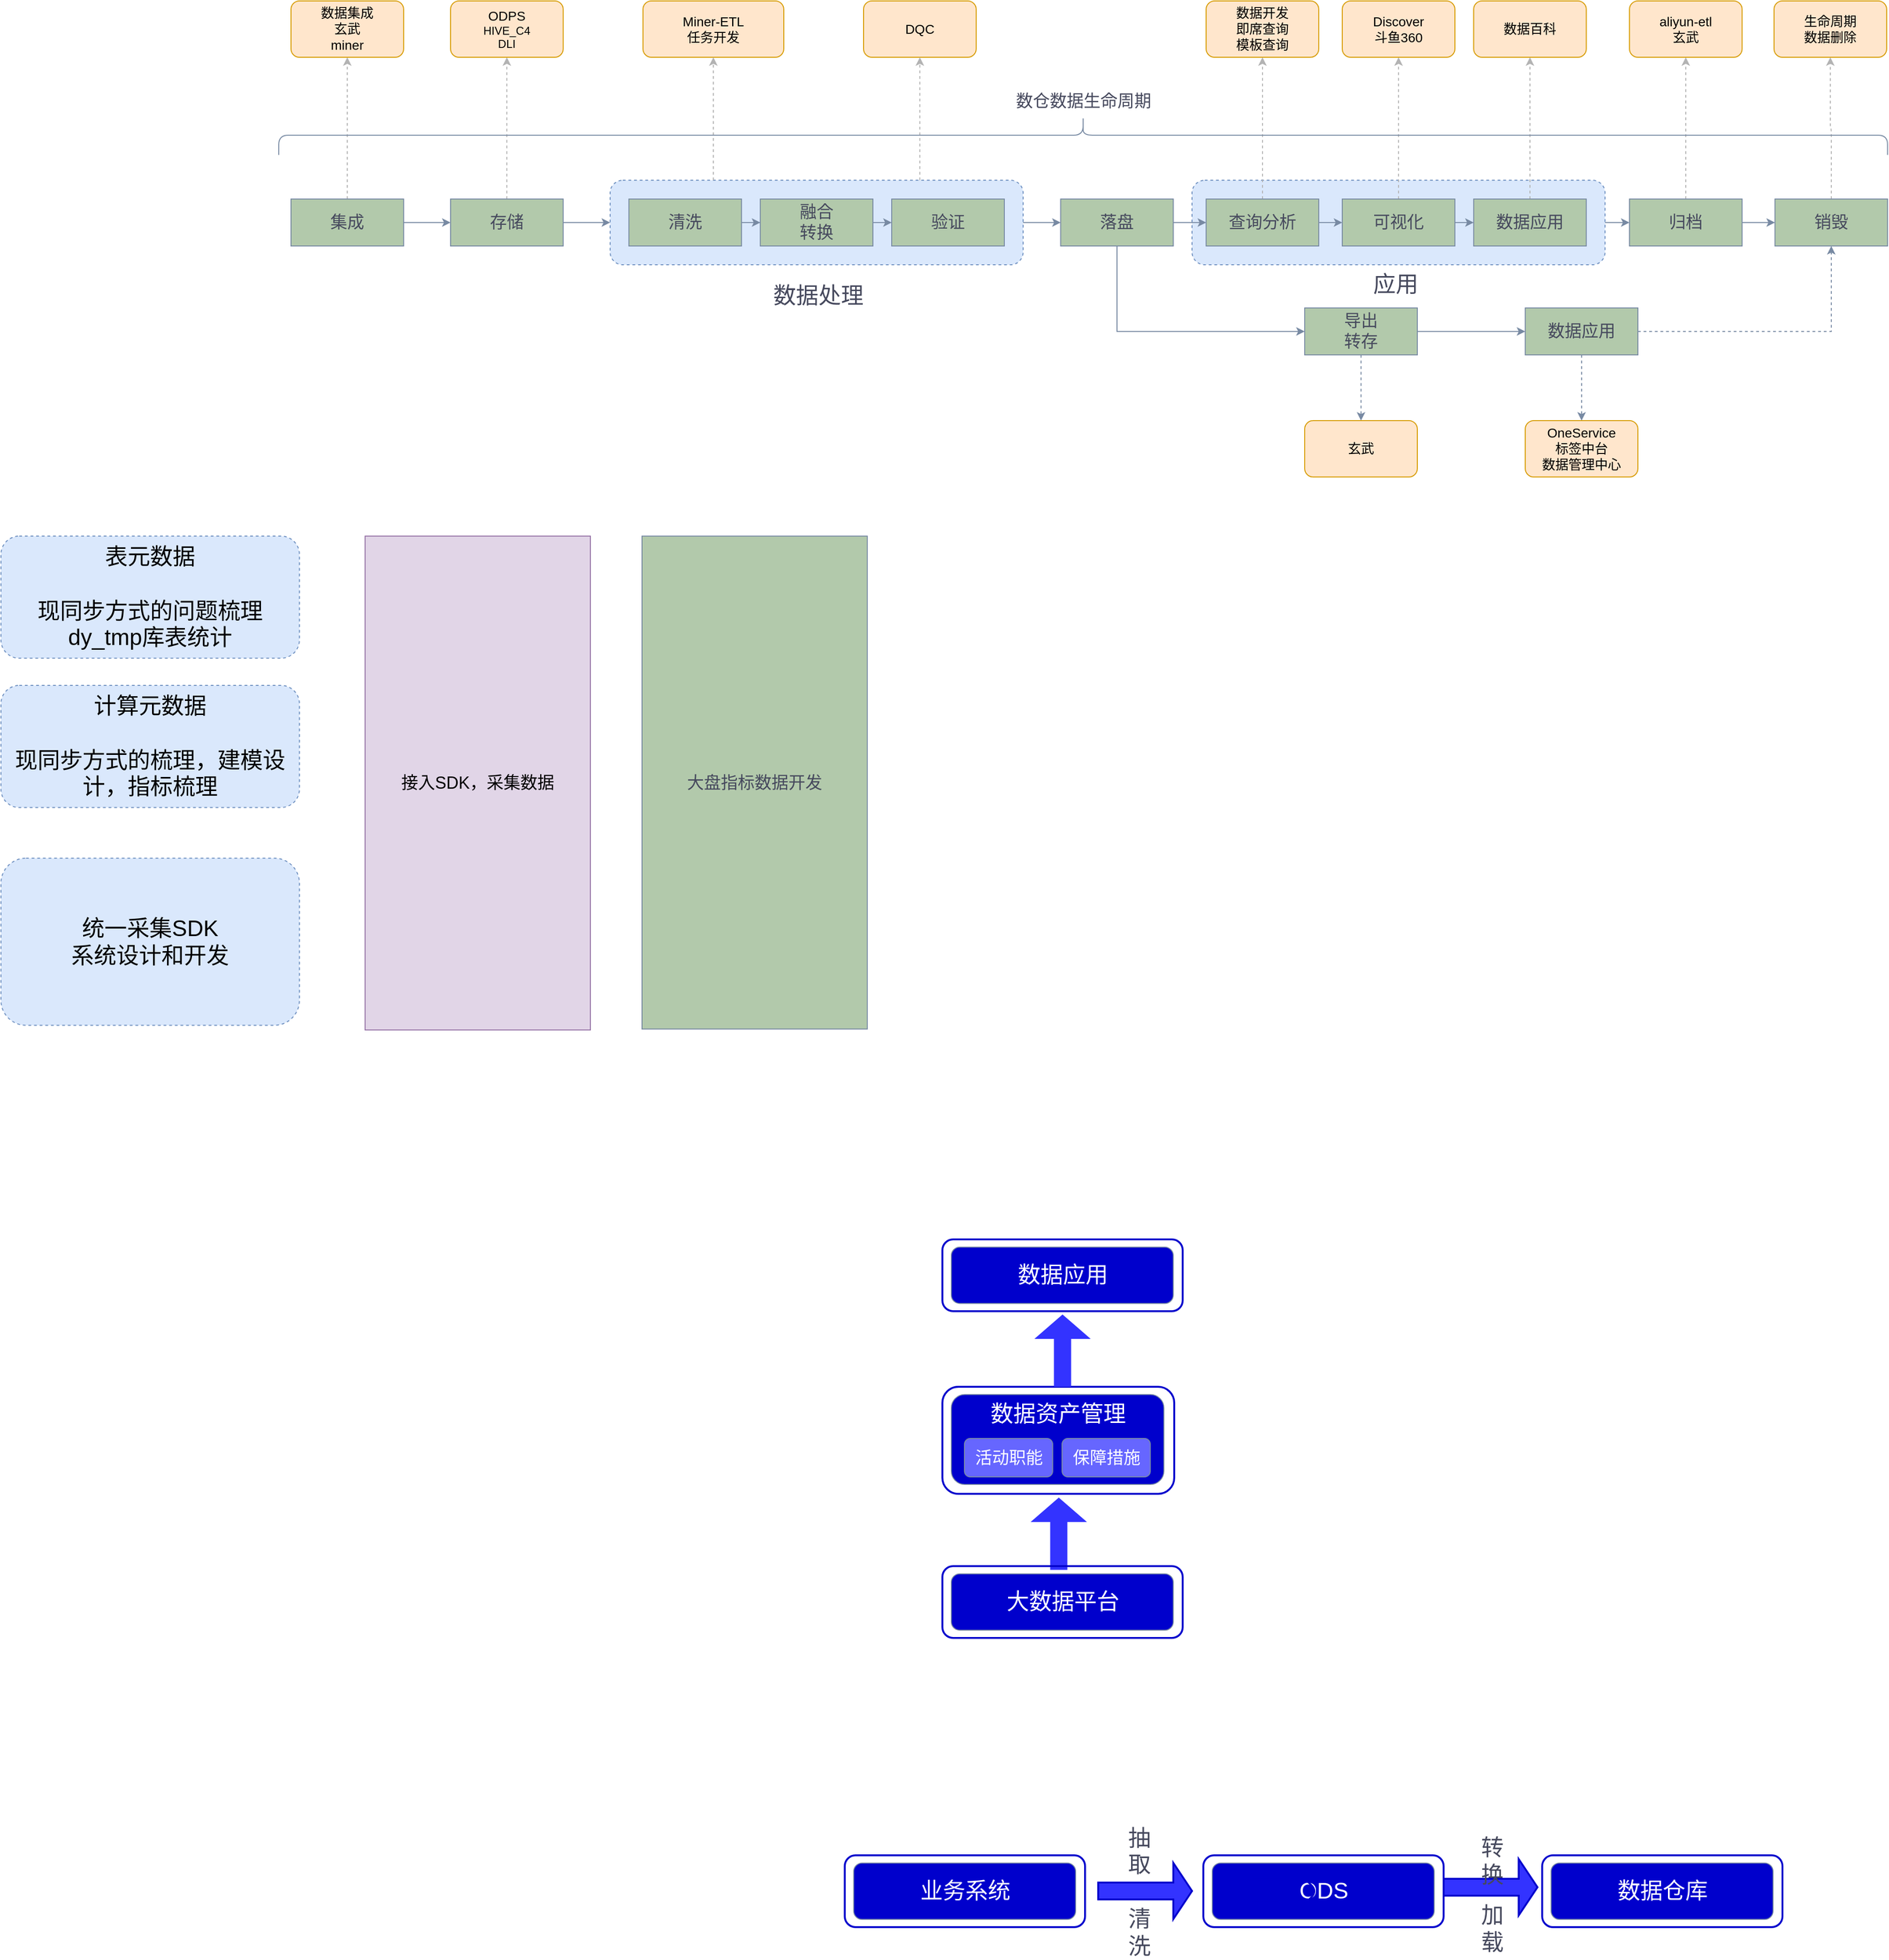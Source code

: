 <mxfile version="15.5.6" type="github">
  <diagram id="C5RBs43oDa-KdzZeNtuy" name="Page-1">
    <mxGraphModel dx="3197" dy="1270" grid="0" gridSize="10" guides="1" tooltips="1" connect="1" arrows="1" fold="1" page="1" pageScale="1" pageWidth="827" pageHeight="1169" math="0" shadow="0">
      <root>
        <mxCell id="WIyWlLk6GJQsqaUBKTNV-0" />
        <mxCell id="WIyWlLk6GJQsqaUBKTNV-1" parent="WIyWlLk6GJQsqaUBKTNV-0" />
        <mxCell id="fR8x_7uv4c2v0l3vNsXf-33" value="" style="rounded=1;whiteSpace=wrap;html=1;dashed=1;fillColor=#dae8fc;strokeColor=#6c8ebf;" parent="WIyWlLk6GJQsqaUBKTNV-1" vertex="1">
          <mxGeometry x="740" y="250" width="440" height="90" as="geometry" />
        </mxCell>
        <mxCell id="jvFf8i0ZCvz8vUMbrJRg-9" style="edgeStyle=orthogonalEdgeStyle;rounded=0;orthogonalLoop=1;jettySize=auto;html=1;exitX=1;exitY=0.5;exitDx=0;exitDy=0;strokeColor=#788AA3;fontColor=#46495D;" parent="WIyWlLk6GJQsqaUBKTNV-1" source="jvFf8i0ZCvz8vUMbrJRg-0" target="jvFf8i0ZCvz8vUMbrJRg-1" edge="1">
          <mxGeometry relative="1" as="geometry" />
        </mxCell>
        <mxCell id="fR8x_7uv4c2v0l3vNsXf-49" style="edgeStyle=orthogonalEdgeStyle;curved=0;rounded=1;sketch=0;orthogonalLoop=1;jettySize=auto;html=1;exitX=0.5;exitY=0;exitDx=0;exitDy=0;entryX=0.5;entryY=1;entryDx=0;entryDy=0;dashed=1;fontColor=#46495D;fillColor=#B2C9AB;strokeColor=#B3B3B3;" parent="WIyWlLk6GJQsqaUBKTNV-1" source="jvFf8i0ZCvz8vUMbrJRg-0" target="fR8x_7uv4c2v0l3vNsXf-35" edge="1">
          <mxGeometry relative="1" as="geometry" />
        </mxCell>
        <mxCell id="jvFf8i0ZCvz8vUMbrJRg-0" value="&lt;font style=&quot;font-size: 18px&quot;&gt;集成&lt;/font&gt;" style="rounded=0;whiteSpace=wrap;html=1;fillColor=#B2C9AB;strokeColor=#788AA3;fontColor=#46495D;" parent="WIyWlLk6GJQsqaUBKTNV-1" vertex="1">
          <mxGeometry x="-220" y="270" width="120" height="50" as="geometry" />
        </mxCell>
        <mxCell id="fR8x_7uv4c2v0l3vNsXf-10" style="edgeStyle=orthogonalEdgeStyle;rounded=0;orthogonalLoop=1;jettySize=auto;html=1;exitX=1;exitY=0.5;exitDx=0;exitDy=0;entryX=0;entryY=0.5;entryDx=0;entryDy=0;strokeColor=#788AA3;fontColor=#46495D;" parent="WIyWlLk6GJQsqaUBKTNV-1" source="jvFf8i0ZCvz8vUMbrJRg-1" target="fR8x_7uv4c2v0l3vNsXf-1" edge="1">
          <mxGeometry relative="1" as="geometry" />
        </mxCell>
        <mxCell id="fR8x_7uv4c2v0l3vNsXf-50" style="edgeStyle=orthogonalEdgeStyle;curved=0;rounded=1;sketch=0;orthogonalLoop=1;jettySize=auto;html=1;exitX=0.5;exitY=0;exitDx=0;exitDy=0;entryX=0.5;entryY=1;entryDx=0;entryDy=0;dashed=1;fontColor=#46495D;fillColor=#B2C9AB;strokeColor=#B3B3B3;" parent="WIyWlLk6GJQsqaUBKTNV-1" source="jvFf8i0ZCvz8vUMbrJRg-1" target="fR8x_7uv4c2v0l3vNsXf-36" edge="1">
          <mxGeometry relative="1" as="geometry" />
        </mxCell>
        <mxCell id="jvFf8i0ZCvz8vUMbrJRg-1" value="&lt;font style=&quot;font-size: 18px&quot;&gt;存储&lt;/font&gt;" style="rounded=0;whiteSpace=wrap;html=1;fillColor=#B2C9AB;strokeColor=#788AA3;fontColor=#46495D;" parent="WIyWlLk6GJQsqaUBKTNV-1" vertex="1">
          <mxGeometry x="-50" y="270" width="120" height="50" as="geometry" />
        </mxCell>
        <mxCell id="fR8x_7uv4c2v0l3vNsXf-13" style="edgeStyle=orthogonalEdgeStyle;rounded=0;orthogonalLoop=1;jettySize=auto;html=1;exitX=1;exitY=0.5;exitDx=0;exitDy=0;entryX=0;entryY=0.5;entryDx=0;entryDy=0;strokeColor=#788AA3;fontColor=#46495D;" parent="WIyWlLk6GJQsqaUBKTNV-1" source="jvFf8i0ZCvz8vUMbrJRg-2" target="jvFf8i0ZCvz8vUMbrJRg-4" edge="1">
          <mxGeometry relative="1" as="geometry" />
        </mxCell>
        <mxCell id="fR8x_7uv4c2v0l3vNsXf-16" style="edgeStyle=orthogonalEdgeStyle;rounded=0;orthogonalLoop=1;jettySize=auto;html=1;exitX=0.5;exitY=1;exitDx=0;exitDy=0;entryX=0;entryY=0.5;entryDx=0;entryDy=0;strokeColor=#788AA3;fontColor=#46495D;" parent="WIyWlLk6GJQsqaUBKTNV-1" source="jvFf8i0ZCvz8vUMbrJRg-2" target="jvFf8i0ZCvz8vUMbrJRg-3" edge="1">
          <mxGeometry relative="1" as="geometry" />
        </mxCell>
        <mxCell id="jvFf8i0ZCvz8vUMbrJRg-2" value="&lt;span style=&quot;font-size: 18px&quot;&gt;落盘&lt;/span&gt;" style="rounded=0;whiteSpace=wrap;html=1;fillColor=#B2C9AB;strokeColor=#788AA3;fontColor=#46495D;" parent="WIyWlLk6GJQsqaUBKTNV-1" vertex="1">
          <mxGeometry x="600" y="270" width="120" height="50" as="geometry" />
        </mxCell>
        <mxCell id="fR8x_7uv4c2v0l3vNsXf-17" style="edgeStyle=orthogonalEdgeStyle;rounded=0;orthogonalLoop=1;jettySize=auto;html=1;exitX=1;exitY=0.5;exitDx=0;exitDy=0;entryX=0;entryY=0.5;entryDx=0;entryDy=0;strokeColor=#788AA3;fontColor=#46495D;" parent="WIyWlLk6GJQsqaUBKTNV-1" source="jvFf8i0ZCvz8vUMbrJRg-3" target="fR8x_7uv4c2v0l3vNsXf-12" edge="1">
          <mxGeometry relative="1" as="geometry" />
        </mxCell>
        <mxCell id="fR8x_7uv4c2v0l3vNsXf-62" style="edgeStyle=orthogonalEdgeStyle;curved=0;rounded=1;sketch=0;orthogonalLoop=1;jettySize=auto;html=1;exitX=0.5;exitY=1;exitDx=0;exitDy=0;entryX=0.5;entryY=0;entryDx=0;entryDy=0;dashed=1;fontColor=#46495D;strokeColor=#788AA3;fillColor=#B2C9AB;" parent="WIyWlLk6GJQsqaUBKTNV-1" source="jvFf8i0ZCvz8vUMbrJRg-3" target="fR8x_7uv4c2v0l3vNsXf-61" edge="1">
          <mxGeometry relative="1" as="geometry" />
        </mxCell>
        <mxCell id="jvFf8i0ZCvz8vUMbrJRg-3" value="&lt;font style=&quot;font-size: 18px&quot;&gt;导出&lt;br&gt;转存&lt;br&gt;&lt;/font&gt;" style="rounded=0;whiteSpace=wrap;html=1;fillColor=#B2C9AB;strokeColor=#788AA3;fontColor=#46495D;" parent="WIyWlLk6GJQsqaUBKTNV-1" vertex="1">
          <mxGeometry x="860" y="386" width="120" height="50" as="geometry" />
        </mxCell>
        <mxCell id="fR8x_7uv4c2v0l3vNsXf-14" style="edgeStyle=orthogonalEdgeStyle;rounded=0;orthogonalLoop=1;jettySize=auto;html=1;exitX=1;exitY=0.5;exitDx=0;exitDy=0;strokeColor=#788AA3;fontColor=#46495D;entryX=0;entryY=0.5;entryDx=0;entryDy=0;" parent="WIyWlLk6GJQsqaUBKTNV-1" source="jvFf8i0ZCvz8vUMbrJRg-4" target="fR8x_7uv4c2v0l3vNsXf-20" edge="1">
          <mxGeometry relative="1" as="geometry">
            <mxPoint x="920" y="295" as="targetPoint" />
          </mxGeometry>
        </mxCell>
        <mxCell id="fR8x_7uv4c2v0l3vNsXf-70" style="edgeStyle=none;rounded=0;sketch=0;orthogonalLoop=1;jettySize=auto;html=1;exitX=0.5;exitY=0;exitDx=0;exitDy=0;entryX=0.5;entryY=1;entryDx=0;entryDy=0;fontColor=#46495D;fillColor=#B2C9AB;strokeColor=#B3B3B3;dashed=1;" parent="WIyWlLk6GJQsqaUBKTNV-1" source="jvFf8i0ZCvz8vUMbrJRg-4" target="fR8x_7uv4c2v0l3vNsXf-40" edge="1">
          <mxGeometry relative="1" as="geometry" />
        </mxCell>
        <mxCell id="jvFf8i0ZCvz8vUMbrJRg-4" value="&lt;font style=&quot;font-size: 18px&quot;&gt;查询分析&lt;/font&gt;" style="rounded=0;whiteSpace=wrap;html=1;fillColor=#B2C9AB;strokeColor=#788AA3;fontColor=#46495D;" parent="WIyWlLk6GJQsqaUBKTNV-1" vertex="1">
          <mxGeometry x="755" y="270" width="120" height="50" as="geometry" />
        </mxCell>
        <mxCell id="fR8x_7uv4c2v0l3vNsXf-15" style="edgeStyle=orthogonalEdgeStyle;rounded=0;orthogonalLoop=1;jettySize=auto;html=1;entryX=0;entryY=0.5;entryDx=0;entryDy=0;strokeColor=#788AA3;fontColor=#46495D;" parent="WIyWlLk6GJQsqaUBKTNV-1" target="jvFf8i0ZCvz8vUMbrJRg-6" edge="1">
          <mxGeometry relative="1" as="geometry">
            <mxPoint x="1180" y="295" as="sourcePoint" />
          </mxGeometry>
        </mxCell>
        <mxCell id="fR8x_7uv4c2v0l3vNsXf-72" style="edgeStyle=none;rounded=1;sketch=0;orthogonalLoop=1;jettySize=auto;html=1;exitX=0.5;exitY=0;exitDx=0;exitDy=0;entryX=0.5;entryY=1;entryDx=0;entryDy=0;fontColor=#46495D;fillColor=#B2C9AB;strokeColor=#B3B3B3;dashed=1;" parent="WIyWlLk6GJQsqaUBKTNV-1" source="jvFf8i0ZCvz8vUMbrJRg-5" target="fR8x_7uv4c2v0l3vNsXf-48" edge="1">
          <mxGeometry relative="1" as="geometry" />
        </mxCell>
        <mxCell id="jvFf8i0ZCvz8vUMbrJRg-5" value="&lt;font style=&quot;font-size: 18px&quot;&gt;数据应用&lt;/font&gt;" style="rounded=0;whiteSpace=wrap;html=1;fillColor=#B2C9AB;strokeColor=#788AA3;fontColor=#46495D;" parent="WIyWlLk6GJQsqaUBKTNV-1" vertex="1">
          <mxGeometry x="1040" y="270" width="120" height="50" as="geometry" />
        </mxCell>
        <mxCell id="jvFf8i0ZCvz8vUMbrJRg-13" value="" style="edgeStyle=orthogonalEdgeStyle;rounded=0;orthogonalLoop=1;jettySize=auto;html=1;strokeColor=#788AA3;fontColor=#46495D;" parent="WIyWlLk6GJQsqaUBKTNV-1" source="jvFf8i0ZCvz8vUMbrJRg-6" target="jvFf8i0ZCvz8vUMbrJRg-7" edge="1">
          <mxGeometry relative="1" as="geometry" />
        </mxCell>
        <mxCell id="fR8x_7uv4c2v0l3vNsXf-58" style="edgeStyle=orthogonalEdgeStyle;curved=0;rounded=1;sketch=0;orthogonalLoop=1;jettySize=auto;html=1;exitX=0.5;exitY=0;exitDx=0;exitDy=0;entryX=0.5;entryY=1;entryDx=0;entryDy=0;dashed=1;fontColor=#46495D;fillColor=#B2C9AB;strokeColor=#B3B3B3;" parent="WIyWlLk6GJQsqaUBKTNV-1" source="jvFf8i0ZCvz8vUMbrJRg-6" target="fR8x_7uv4c2v0l3vNsXf-43" edge="1">
          <mxGeometry relative="1" as="geometry" />
        </mxCell>
        <mxCell id="jvFf8i0ZCvz8vUMbrJRg-6" value="&lt;font style=&quot;font-size: 18px&quot;&gt;归档&lt;/font&gt;" style="rounded=0;whiteSpace=wrap;html=1;fillColor=#B2C9AB;strokeColor=#788AA3;fontColor=#46495D;" parent="WIyWlLk6GJQsqaUBKTNV-1" vertex="1">
          <mxGeometry x="1206" y="270" width="120" height="50" as="geometry" />
        </mxCell>
        <mxCell id="fR8x_7uv4c2v0l3vNsXf-59" style="edgeStyle=orthogonalEdgeStyle;curved=0;rounded=1;sketch=0;orthogonalLoop=1;jettySize=auto;html=1;exitX=0.5;exitY=0;exitDx=0;exitDy=0;entryX=0.5;entryY=1;entryDx=0;entryDy=0;dashed=1;fontColor=#46495D;fillColor=#B2C9AB;strokeColor=#B3B3B3;" parent="WIyWlLk6GJQsqaUBKTNV-1" source="jvFf8i0ZCvz8vUMbrJRg-7" target="fR8x_7uv4c2v0l3vNsXf-44" edge="1">
          <mxGeometry relative="1" as="geometry" />
        </mxCell>
        <mxCell id="jvFf8i0ZCvz8vUMbrJRg-7" value="&lt;font style=&quot;font-size: 18px&quot;&gt;销毁&lt;/font&gt;" style="rounded=0;whiteSpace=wrap;html=1;fillColor=#B2C9AB;strokeColor=#788AA3;fontColor=#46495D;" parent="WIyWlLk6GJQsqaUBKTNV-1" vertex="1">
          <mxGeometry x="1361" y="270" width="120" height="50" as="geometry" />
        </mxCell>
        <mxCell id="fR8x_7uv4c2v0l3vNsXf-9" value="" style="group;fontColor=#46495D;" parent="WIyWlLk6GJQsqaUBKTNV-1" vertex="1" connectable="0">
          <mxGeometry x="120" y="250" width="440" height="90" as="geometry" />
        </mxCell>
        <mxCell id="fR8x_7uv4c2v0l3vNsXf-1" value="" style="rounded=1;whiteSpace=wrap;html=1;dashed=1;fillColor=#dae8fc;strokeColor=#6c8ebf;" parent="fR8x_7uv4c2v0l3vNsXf-9" vertex="1">
          <mxGeometry width="440" height="90" as="geometry" />
        </mxCell>
        <mxCell id="fR8x_7uv4c2v0l3vNsXf-2" value="&lt;span style=&quot;font-size: 18px&quot;&gt;清洗&lt;/span&gt;" style="rounded=0;whiteSpace=wrap;html=1;fillColor=#B2C9AB;strokeColor=#788AA3;fontColor=#46495D;" parent="fR8x_7uv4c2v0l3vNsXf-9" vertex="1">
          <mxGeometry x="20" y="20" width="120" height="50" as="geometry" />
        </mxCell>
        <mxCell id="fR8x_7uv4c2v0l3vNsXf-5" value="&lt;span style=&quot;font-size: 18px&quot;&gt;融合&lt;br&gt;转换&lt;br&gt;&lt;/span&gt;" style="rounded=0;whiteSpace=wrap;html=1;fillColor=#B2C9AB;strokeColor=#788AA3;fontColor=#46495D;" parent="fR8x_7uv4c2v0l3vNsXf-9" vertex="1">
          <mxGeometry x="160" y="20" width="120" height="50" as="geometry" />
        </mxCell>
        <mxCell id="fR8x_7uv4c2v0l3vNsXf-7" style="edgeStyle=orthogonalEdgeStyle;rounded=0;orthogonalLoop=1;jettySize=auto;html=1;exitX=1;exitY=0.5;exitDx=0;exitDy=0;strokeColor=#788AA3;fontColor=#46495D;" parent="fR8x_7uv4c2v0l3vNsXf-9" source="fR8x_7uv4c2v0l3vNsXf-2" target="fR8x_7uv4c2v0l3vNsXf-5" edge="1">
          <mxGeometry relative="1" as="geometry" />
        </mxCell>
        <mxCell id="fR8x_7uv4c2v0l3vNsXf-6" value="&lt;span style=&quot;font-size: 18px&quot;&gt;验证&lt;br&gt;&lt;/span&gt;" style="rounded=0;whiteSpace=wrap;html=1;fillColor=#B2C9AB;strokeColor=#788AA3;fontColor=#46495D;" parent="fR8x_7uv4c2v0l3vNsXf-9" vertex="1">
          <mxGeometry x="300" y="20" width="120" height="50" as="geometry" />
        </mxCell>
        <mxCell id="fR8x_7uv4c2v0l3vNsXf-8" style="edgeStyle=orthogonalEdgeStyle;rounded=0;orthogonalLoop=1;jettySize=auto;html=1;exitX=1;exitY=0.5;exitDx=0;exitDy=0;entryX=0;entryY=0.5;entryDx=0;entryDy=0;strokeColor=#788AA3;fontColor=#46495D;" parent="fR8x_7uv4c2v0l3vNsXf-9" source="fR8x_7uv4c2v0l3vNsXf-5" target="fR8x_7uv4c2v0l3vNsXf-6" edge="1">
          <mxGeometry relative="1" as="geometry" />
        </mxCell>
        <mxCell id="fR8x_7uv4c2v0l3vNsXf-11" style="edgeStyle=orthogonalEdgeStyle;rounded=0;orthogonalLoop=1;jettySize=auto;html=1;exitX=1;exitY=0.5;exitDx=0;exitDy=0;entryX=0;entryY=0.5;entryDx=0;entryDy=0;strokeColor=#788AA3;fontColor=#46495D;" parent="WIyWlLk6GJQsqaUBKTNV-1" source="fR8x_7uv4c2v0l3vNsXf-1" target="jvFf8i0ZCvz8vUMbrJRg-2" edge="1">
          <mxGeometry relative="1" as="geometry" />
        </mxCell>
        <mxCell id="fR8x_7uv4c2v0l3vNsXf-18" style="edgeStyle=orthogonalEdgeStyle;rounded=0;orthogonalLoop=1;jettySize=auto;html=1;exitX=1;exitY=0.5;exitDx=0;exitDy=0;dashed=1;strokeColor=#788AA3;fontColor=#46495D;" parent="WIyWlLk6GJQsqaUBKTNV-1" source="fR8x_7uv4c2v0l3vNsXf-12" target="jvFf8i0ZCvz8vUMbrJRg-7" edge="1">
          <mxGeometry relative="1" as="geometry" />
        </mxCell>
        <mxCell id="fR8x_7uv4c2v0l3vNsXf-60" style="edgeStyle=orthogonalEdgeStyle;curved=0;rounded=1;sketch=0;orthogonalLoop=1;jettySize=auto;html=1;exitX=0.5;exitY=1;exitDx=0;exitDy=0;dashed=1;fontColor=#46495D;strokeColor=#788AA3;fillColor=#B2C9AB;" parent="WIyWlLk6GJQsqaUBKTNV-1" source="fR8x_7uv4c2v0l3vNsXf-12" target="fR8x_7uv4c2v0l3vNsXf-45" edge="1">
          <mxGeometry relative="1" as="geometry" />
        </mxCell>
        <mxCell id="fR8x_7uv4c2v0l3vNsXf-12" value="&lt;font style=&quot;font-size: 18px&quot;&gt;数据应用&lt;/font&gt;" style="rounded=0;whiteSpace=wrap;html=1;fillColor=#B2C9AB;strokeColor=#788AA3;fontColor=#46495D;" parent="WIyWlLk6GJQsqaUBKTNV-1" vertex="1">
          <mxGeometry x="1095" y="386" width="120" height="50" as="geometry" />
        </mxCell>
        <mxCell id="fR8x_7uv4c2v0l3vNsXf-21" style="edgeStyle=orthogonalEdgeStyle;curved=0;rounded=1;sketch=0;orthogonalLoop=1;jettySize=auto;html=1;exitX=1;exitY=0.5;exitDx=0;exitDy=0;entryX=0;entryY=0.5;entryDx=0;entryDy=0;fontColor=#46495D;strokeColor=#788AA3;fillColor=#B2C9AB;" parent="WIyWlLk6GJQsqaUBKTNV-1" source="fR8x_7uv4c2v0l3vNsXf-20" target="jvFf8i0ZCvz8vUMbrJRg-5" edge="1">
          <mxGeometry relative="1" as="geometry" />
        </mxCell>
        <mxCell id="fR8x_7uv4c2v0l3vNsXf-71" style="edgeStyle=none;rounded=0;sketch=0;orthogonalLoop=1;jettySize=auto;html=1;exitX=0.5;exitY=0;exitDx=0;exitDy=0;fontColor=#46495D;fillColor=#B2C9AB;strokeColor=#B3B3B3;dashed=1;" parent="WIyWlLk6GJQsqaUBKTNV-1" source="fR8x_7uv4c2v0l3vNsXf-20" target="fR8x_7uv4c2v0l3vNsXf-41" edge="1">
          <mxGeometry relative="1" as="geometry" />
        </mxCell>
        <mxCell id="fR8x_7uv4c2v0l3vNsXf-20" value="&lt;font style=&quot;font-size: 18px&quot;&gt;可视化&lt;/font&gt;" style="rounded=0;whiteSpace=wrap;html=1;fillColor=#B2C9AB;strokeColor=#788AA3;fontColor=#46495D;" parent="WIyWlLk6GJQsqaUBKTNV-1" vertex="1">
          <mxGeometry x="900" y="270" width="120" height="50" as="geometry" />
        </mxCell>
        <mxCell id="fR8x_7uv4c2v0l3vNsXf-35" value="&lt;font style=&quot;font-size: 14px&quot;&gt;数据集成&lt;br&gt;玄武&lt;br&gt;miner&lt;/font&gt;" style="rounded=1;whiteSpace=wrap;html=1;sketch=0;strokeColor=#d79b00;fillColor=#ffe6cc;align=center;" parent="WIyWlLk6GJQsqaUBKTNV-1" vertex="1">
          <mxGeometry x="-220" y="59" width="120" height="60" as="geometry" />
        </mxCell>
        <mxCell id="fR8x_7uv4c2v0l3vNsXf-36" value="&lt;span style=&quot;font-size: 14px&quot;&gt;ODPS&lt;br&gt;&lt;/span&gt;HIVE_C4&lt;br&gt;DLI" style="rounded=1;whiteSpace=wrap;html=1;sketch=0;strokeColor=#d79b00;fillColor=#ffe6cc;align=center;" parent="WIyWlLk6GJQsqaUBKTNV-1" vertex="1">
          <mxGeometry x="-50" y="59" width="120" height="60" as="geometry" />
        </mxCell>
        <mxCell id="fR8x_7uv4c2v0l3vNsXf-37" value="&lt;span style=&quot;font-size: 14px&quot;&gt;DQC&lt;/span&gt;" style="rounded=1;whiteSpace=wrap;html=1;sketch=0;strokeColor=#d79b00;fillColor=#ffe6cc;align=center;" parent="WIyWlLk6GJQsqaUBKTNV-1" vertex="1">
          <mxGeometry x="390" y="59" width="120" height="60" as="geometry" />
        </mxCell>
        <mxCell id="fR8x_7uv4c2v0l3vNsXf-38" value="&lt;span style=&quot;font-size: 14px&quot;&gt;Miner-ETL&lt;br&gt;任务开发&lt;br&gt;&lt;/span&gt;" style="rounded=1;whiteSpace=wrap;html=1;sketch=0;strokeColor=#d79b00;fillColor=#ffe6cc;align=center;" parent="WIyWlLk6GJQsqaUBKTNV-1" vertex="1">
          <mxGeometry x="155" y="59" width="150" height="60" as="geometry" />
        </mxCell>
        <mxCell id="fR8x_7uv4c2v0l3vNsXf-40" value="&lt;span style=&quot;font-size: 14px&quot;&gt;数据开发&lt;br&gt;即席查询&lt;br&gt;模板查询&lt;br&gt;&lt;/span&gt;" style="rounded=1;whiteSpace=wrap;html=1;sketch=0;strokeColor=#d79b00;fillColor=#ffe6cc;align=center;" parent="WIyWlLk6GJQsqaUBKTNV-1" vertex="1">
          <mxGeometry x="755" y="59" width="120" height="60" as="geometry" />
        </mxCell>
        <mxCell id="fR8x_7uv4c2v0l3vNsXf-41" value="&lt;span style=&quot;font-size: 14px&quot;&gt;Discover&lt;br&gt;斗鱼360&lt;br&gt;&lt;/span&gt;" style="rounded=1;whiteSpace=wrap;html=1;sketch=0;strokeColor=#d79b00;fillColor=#ffe6cc;align=center;" parent="WIyWlLk6GJQsqaUBKTNV-1" vertex="1">
          <mxGeometry x="900" y="59" width="120" height="60" as="geometry" />
        </mxCell>
        <mxCell id="fR8x_7uv4c2v0l3vNsXf-43" value="&lt;span style=&quot;font-size: 14px&quot;&gt;aliyun-etl&lt;br&gt;玄武&lt;br&gt;&lt;/span&gt;" style="rounded=1;whiteSpace=wrap;html=1;sketch=0;strokeColor=#d79b00;fillColor=#ffe6cc;align=center;" parent="WIyWlLk6GJQsqaUBKTNV-1" vertex="1">
          <mxGeometry x="1206" y="59" width="120" height="60" as="geometry" />
        </mxCell>
        <mxCell id="fR8x_7uv4c2v0l3vNsXf-44" value="&lt;span style=&quot;font-size: 14px&quot;&gt;生命周期&lt;br&gt;数据删除&lt;br&gt;&lt;/span&gt;" style="rounded=1;whiteSpace=wrap;html=1;sketch=0;strokeColor=#d79b00;fillColor=#ffe6cc;align=center;" parent="WIyWlLk6GJQsqaUBKTNV-1" vertex="1">
          <mxGeometry x="1360" y="59" width="120" height="60" as="geometry" />
        </mxCell>
        <mxCell id="fR8x_7uv4c2v0l3vNsXf-45" value="&lt;span style=&quot;font-size: 14px&quot;&gt;OneService&lt;br&gt;&lt;/span&gt;&lt;span style=&quot;font-size: 14px&quot;&gt;标签中台&lt;br&gt;数据管理中心&lt;br&gt;&lt;/span&gt;" style="rounded=1;whiteSpace=wrap;html=1;sketch=0;strokeColor=#d79b00;fillColor=#ffe6cc;align=center;" parent="WIyWlLk6GJQsqaUBKTNV-1" vertex="1">
          <mxGeometry x="1095" y="506" width="120" height="60" as="geometry" />
        </mxCell>
        <mxCell id="fR8x_7uv4c2v0l3vNsXf-48" value="&lt;span style=&quot;font-size: 14px&quot;&gt;数据百科&lt;br&gt;&lt;/span&gt;" style="rounded=1;whiteSpace=wrap;html=1;sketch=0;strokeColor=#d79b00;fillColor=#ffe6cc;align=center;" parent="WIyWlLk6GJQsqaUBKTNV-1" vertex="1">
          <mxGeometry x="1040" y="59" width="120" height="60" as="geometry" />
        </mxCell>
        <mxCell id="fR8x_7uv4c2v0l3vNsXf-52" style="edgeStyle=orthogonalEdgeStyle;curved=0;rounded=1;sketch=0;orthogonalLoop=1;jettySize=auto;html=1;exitX=0.25;exitY=0;exitDx=0;exitDy=0;dashed=1;fontColor=#46495D;fillColor=#B2C9AB;entryX=0.5;entryY=1;entryDx=0;entryDy=0;strokeColor=#B3B3B3;" parent="WIyWlLk6GJQsqaUBKTNV-1" source="fR8x_7uv4c2v0l3vNsXf-1" target="fR8x_7uv4c2v0l3vNsXf-38" edge="1">
          <mxGeometry relative="1" as="geometry">
            <mxPoint x="270" y="120" as="targetPoint" />
          </mxGeometry>
        </mxCell>
        <mxCell id="fR8x_7uv4c2v0l3vNsXf-54" style="edgeStyle=orthogonalEdgeStyle;curved=0;rounded=1;sketch=0;orthogonalLoop=1;jettySize=auto;html=1;exitX=0.75;exitY=0;exitDx=0;exitDy=0;dashed=1;fontColor=#46495D;fillColor=#B2C9AB;strokeColor=#B3B3B3;" parent="WIyWlLk6GJQsqaUBKTNV-1" source="fR8x_7uv4c2v0l3vNsXf-1" target="fR8x_7uv4c2v0l3vNsXf-37" edge="1">
          <mxGeometry relative="1" as="geometry" />
        </mxCell>
        <mxCell id="fR8x_7uv4c2v0l3vNsXf-61" value="&lt;span style=&quot;font-size: 14px&quot;&gt;玄武&lt;br&gt;&lt;/span&gt;" style="rounded=1;whiteSpace=wrap;html=1;sketch=0;strokeColor=#d79b00;fillColor=#ffe6cc;align=center;" parent="WIyWlLk6GJQsqaUBKTNV-1" vertex="1">
          <mxGeometry x="860" y="506" width="120" height="60" as="geometry" />
        </mxCell>
        <mxCell id="fR8x_7uv4c2v0l3vNsXf-66" value="" style="shape=curlyBracket;whiteSpace=wrap;html=1;rounded=1;flipH=1;sketch=0;fontColor=#46495D;strokeColor=#788AA3;fillColor=#B2C9AB;align=center;direction=south;size=0.5;" parent="WIyWlLk6GJQsqaUBKTNV-1" vertex="1">
          <mxGeometry x="-233" y="181" width="1714" height="42" as="geometry" />
        </mxCell>
        <mxCell id="fR8x_7uv4c2v0l3vNsXf-68" value="&lt;font style=&quot;font-size: 18px&quot;&gt;数仓数据生命周期&lt;/font&gt;" style="text;html=1;strokeColor=none;fillColor=none;align=center;verticalAlign=middle;whiteSpace=wrap;rounded=0;sketch=0;fontColor=#46495D;" parent="WIyWlLk6GJQsqaUBKTNV-1" vertex="1">
          <mxGeometry x="546.5" y="156" width="155" height="20" as="geometry" />
        </mxCell>
        <mxCell id="fR8x_7uv4c2v0l3vNsXf-73" value="&lt;font style=&quot;font-size: 24px&quot;&gt;数据处理&lt;/font&gt;" style="text;html=1;strokeColor=none;fillColor=none;align=center;verticalAlign=middle;whiteSpace=wrap;rounded=0;sketch=0;fontColor=#46495D;" parent="WIyWlLk6GJQsqaUBKTNV-1" vertex="1">
          <mxGeometry x="283" y="363" width="118" height="20" as="geometry" />
        </mxCell>
        <mxCell id="fR8x_7uv4c2v0l3vNsXf-75" value="&lt;span style=&quot;font-size: 24px&quot;&gt;应用&lt;/span&gt;" style="text;html=1;strokeColor=none;fillColor=none;align=center;verticalAlign=middle;whiteSpace=wrap;rounded=0;sketch=0;fontColor=#46495D;" parent="WIyWlLk6GJQsqaUBKTNV-1" vertex="1">
          <mxGeometry x="898" y="351" width="118" height="20" as="geometry" />
        </mxCell>
        <mxCell id="fR8x_7uv4c2v0l3vNsXf-141" value="&lt;font style=&quot;font-size: 24px&quot;&gt;表元数据&lt;br&gt;&lt;br&gt;现同步方式的问题梳理&lt;br&gt;dy_tmp库表统计&lt;br&gt;&lt;/font&gt;" style="rounded=1;whiteSpace=wrap;html=1;dashed=1;fillColor=#dae8fc;strokeColor=#6c8ebf;" parent="WIyWlLk6GJQsqaUBKTNV-1" vertex="1">
          <mxGeometry x="-529" y="629" width="318" height="130" as="geometry" />
        </mxCell>
        <mxCell id="fR8x_7uv4c2v0l3vNsXf-142" value="&lt;font style=&quot;font-size: 24px&quot;&gt;统一采集SDK&lt;br&gt;系统设计和开发&lt;br&gt;&lt;/font&gt;" style="rounded=1;whiteSpace=wrap;html=1;dashed=1;fillColor=#dae8fc;strokeColor=#6c8ebf;" parent="WIyWlLk6GJQsqaUBKTNV-1" vertex="1">
          <mxGeometry x="-529" y="972" width="318" height="178" as="geometry" />
        </mxCell>
        <mxCell id="fR8x_7uv4c2v0l3vNsXf-144" value="&lt;font style=&quot;font-size: 24px&quot;&gt;计算元数据&lt;br&gt;&lt;br&gt;现同步方式的梳理，建模设计，指标梳理&lt;br&gt;&lt;/font&gt;" style="rounded=1;whiteSpace=wrap;html=1;dashed=1;fillColor=#dae8fc;strokeColor=#6c8ebf;" parent="WIyWlLk6GJQsqaUBKTNV-1" vertex="1">
          <mxGeometry x="-529" y="788" width="318" height="130" as="geometry" />
        </mxCell>
        <mxCell id="fR8x_7uv4c2v0l3vNsXf-145" value="&lt;span style=&quot;font-size: 18px&quot;&gt;接入SDK，采集数据&lt;/span&gt;" style="rounded=0;whiteSpace=wrap;html=1;fillColor=#e1d5e7;strokeColor=#9673a6;" parent="WIyWlLk6GJQsqaUBKTNV-1" vertex="1">
          <mxGeometry x="-141" y="629" width="240" height="526" as="geometry" />
        </mxCell>
        <mxCell id="fR8x_7uv4c2v0l3vNsXf-146" value="&lt;span style=&quot;font-size: 18px&quot;&gt;大盘指标数据开发&lt;/span&gt;" style="rounded=0;whiteSpace=wrap;html=1;fillColor=#B2C9AB;strokeColor=#788AA3;fontColor=#46495D;" parent="WIyWlLk6GJQsqaUBKTNV-1" vertex="1">
          <mxGeometry x="154" y="629" width="240" height="525" as="geometry" />
        </mxCell>
        <mxCell id="fR8x_7uv4c2v0l3vNsXf-150" value="" style="group" parent="WIyWlLk6GJQsqaUBKTNV-1" vertex="1" connectable="0">
          <mxGeometry x="370" y="2034" width="256" height="76.5" as="geometry" />
        </mxCell>
        <mxCell id="fR8x_7uv4c2v0l3vNsXf-149" value="" style="rounded=1;whiteSpace=wrap;html=1;sketch=0;fontColor=#46495D;align=center;fillColor=none;strokeWidth=2;strokeColor=#0000CC;" parent="fR8x_7uv4c2v0l3vNsXf-150" vertex="1">
          <mxGeometry width="256" height="76.5" as="geometry" />
        </mxCell>
        <mxCell id="fR8x_7uv4c2v0l3vNsXf-148" value="&lt;font style=&quot;font-size: 24px&quot; color=&quot;#ffffff&quot;&gt;业务系统&lt;/font&gt;" style="rounded=1;whiteSpace=wrap;html=1;sketch=0;fontColor=#46495D;strokeColor=#788AA3;align=center;fillColor=#0000CC;" parent="fR8x_7uv4c2v0l3vNsXf-150" vertex="1">
          <mxGeometry x="9.5" y="8.25" width="236.5" height="60" as="geometry" />
        </mxCell>
        <mxCell id="fR8x_7uv4c2v0l3vNsXf-155" value="" style="rounded=1;whiteSpace=wrap;html=1;sketch=0;fontColor=#46495D;align=center;fillColor=none;strokeWidth=2;strokeColor=#0000CC;" parent="WIyWlLk6GJQsqaUBKTNV-1" vertex="1">
          <mxGeometry x="474" y="1535" width="247" height="114" as="geometry" />
        </mxCell>
        <mxCell id="fR8x_7uv4c2v0l3vNsXf-156" value="&lt;font style=&quot;font-size: 24px&quot; color=&quot;#ffffff&quot;&gt;数据资产管理&lt;/font&gt;" style="rounded=1;whiteSpace=wrap;html=1;sketch=0;fontColor=#46495D;strokeColor=#788AA3;align=center;fillColor=#0000CC;labelPosition=center;verticalLabelPosition=middle;verticalAlign=top;" parent="WIyWlLk6GJQsqaUBKTNV-1" vertex="1">
          <mxGeometry x="483.5" y="1543.25" width="226.5" height="95.75" as="geometry" />
        </mxCell>
        <mxCell id="fR8x_7uv4c2v0l3vNsXf-157" value="&lt;font color=&quot;#ffffff&quot;&gt;&lt;font style=&quot;font-size: 18px&quot;&gt;活动职能&lt;/font&gt;&lt;br&gt;&lt;/font&gt;" style="rounded=1;whiteSpace=wrap;html=1;sketch=0;fontColor=#46495D;strokeColor=#788AA3;align=center;fillColor=#6666FF;" parent="WIyWlLk6GJQsqaUBKTNV-1" vertex="1">
          <mxGeometry x="497.5" y="1590" width="94" height="41" as="geometry" />
        </mxCell>
        <mxCell id="fR8x_7uv4c2v0l3vNsXf-159" value="&lt;span style=&quot;color: rgb(255 , 255 , 255) ; font-size: 18px&quot;&gt;保障措施&lt;/span&gt;&lt;font color=&quot;#ffffff&quot;&gt;&lt;br&gt;&lt;/font&gt;" style="rounded=1;whiteSpace=wrap;html=1;sketch=0;fontColor=#46495D;strokeColor=#788AA3;align=center;fillColor=#6666FF;" parent="WIyWlLk6GJQsqaUBKTNV-1" vertex="1">
          <mxGeometry x="601.5" y="1590" width="94" height="41" as="geometry" />
        </mxCell>
        <mxCell id="fR8x_7uv4c2v0l3vNsXf-163" value="" style="group" parent="WIyWlLk6GJQsqaUBKTNV-1" vertex="1" connectable="0">
          <mxGeometry x="474" y="1378" width="256" height="76.5" as="geometry" />
        </mxCell>
        <mxCell id="fR8x_7uv4c2v0l3vNsXf-164" value="" style="rounded=1;whiteSpace=wrap;html=1;sketch=0;fontColor=#46495D;align=center;fillColor=none;strokeWidth=2;strokeColor=#0000CC;" parent="fR8x_7uv4c2v0l3vNsXf-163" vertex="1">
          <mxGeometry width="256" height="76.5" as="geometry" />
        </mxCell>
        <mxCell id="fR8x_7uv4c2v0l3vNsXf-165" value="&lt;font style=&quot;font-size: 24px&quot; color=&quot;#ffffff&quot;&gt;数据应用&lt;/font&gt;" style="rounded=1;whiteSpace=wrap;html=1;sketch=0;fontColor=#46495D;strokeColor=#788AA3;align=center;fillColor=#0000CC;" parent="fR8x_7uv4c2v0l3vNsXf-163" vertex="1">
          <mxGeometry x="9.5" y="8.25" width="236.5" height="60" as="geometry" />
        </mxCell>
        <mxCell id="fR8x_7uv4c2v0l3vNsXf-167" value="" style="shape=singleArrow;direction=north;whiteSpace=wrap;html=1;rounded=0;sketch=0;fontColor=#46495D;strokeWidth=2;align=center;verticalAlign=top;arrowWidth=0.305;arrowSize=0.337;strokeColor=none;fillColor=#3333FF;" parent="WIyWlLk6GJQsqaUBKTNV-1" vertex="1">
          <mxGeometry x="568" y="1653" width="60" height="77" as="geometry" />
        </mxCell>
        <mxCell id="fR8x_7uv4c2v0l3vNsXf-169" value="" style="shape=singleArrow;direction=north;whiteSpace=wrap;html=1;rounded=0;sketch=0;fontColor=#46495D;strokeWidth=2;align=center;verticalAlign=top;arrowWidth=0.305;arrowSize=0.337;strokeColor=none;fillColor=#3333FF;" parent="WIyWlLk6GJQsqaUBKTNV-1" vertex="1">
          <mxGeometry x="572" y="1458" width="60" height="77" as="geometry" />
        </mxCell>
        <mxCell id="fR8x_7uv4c2v0l3vNsXf-173" value="" style="group" parent="WIyWlLk6GJQsqaUBKTNV-1" vertex="1" connectable="0">
          <mxGeometry x="1113" y="2034" width="256" height="76.5" as="geometry" />
        </mxCell>
        <mxCell id="fR8x_7uv4c2v0l3vNsXf-174" value="" style="rounded=1;whiteSpace=wrap;html=1;sketch=0;fontColor=#46495D;align=center;fillColor=none;strokeWidth=2;strokeColor=#0000CC;" parent="fR8x_7uv4c2v0l3vNsXf-173" vertex="1">
          <mxGeometry width="256" height="76.5" as="geometry" />
        </mxCell>
        <mxCell id="fR8x_7uv4c2v0l3vNsXf-175" value="&lt;font style=&quot;font-size: 24px&quot; color=&quot;#ffffff&quot;&gt;数据仓库&lt;/font&gt;" style="rounded=1;whiteSpace=wrap;html=1;sketch=0;fontColor=#46495D;strokeColor=#788AA3;align=center;fillColor=#0000CC;" parent="fR8x_7uv4c2v0l3vNsXf-173" vertex="1">
          <mxGeometry x="9.5" y="8.25" width="236.5" height="60" as="geometry" />
        </mxCell>
        <mxCell id="fR8x_7uv4c2v0l3vNsXf-182" value="" style="group" parent="WIyWlLk6GJQsqaUBKTNV-1" vertex="1" connectable="0">
          <mxGeometry x="752" y="2034" width="256" height="76.5" as="geometry" />
        </mxCell>
        <mxCell id="fR8x_7uv4c2v0l3vNsXf-170" value="" style="group" parent="fR8x_7uv4c2v0l3vNsXf-182" vertex="1" connectable="0">
          <mxGeometry width="256" height="76.5" as="geometry" />
        </mxCell>
        <mxCell id="fR8x_7uv4c2v0l3vNsXf-171" value="" style="rounded=1;whiteSpace=wrap;html=1;sketch=0;fontColor=#46495D;align=center;fillColor=none;strokeWidth=2;strokeColor=#0000CC;" parent="fR8x_7uv4c2v0l3vNsXf-170" vertex="1">
          <mxGeometry width="256" height="76.5" as="geometry" />
        </mxCell>
        <mxCell id="fR8x_7uv4c2v0l3vNsXf-172" value="&lt;font style=&quot;font-size: 24px&quot; color=&quot;#ffffff&quot;&gt;ODS&lt;/font&gt;" style="rounded=1;whiteSpace=wrap;html=1;sketch=0;fontColor=#46495D;strokeColor=#788AA3;align=center;fillColor=#0000CC;" parent="fR8x_7uv4c2v0l3vNsXf-170" vertex="1">
          <mxGeometry x="9.5" y="8.25" width="236.5" height="60" as="geometry" />
        </mxCell>
        <mxCell id="fR8x_7uv4c2v0l3vNsXf-178" value="" style="shape=singleArrow;whiteSpace=wrap;html=1;arrowWidth=0.4;arrowSize=0.4;rounded=1;fontColor=#46495D;strokeColor=#0000CC;strokeWidth=2;fillColor=none;sketch=0;" parent="fR8x_7uv4c2v0l3vNsXf-182" vertex="1">
          <mxGeometry x="42" y="8.25" width="80" height="60" as="geometry" />
        </mxCell>
        <mxCell id="fR8x_7uv4c2v0l3vNsXf-183" value="" style="shape=singleArrow;whiteSpace=wrap;html=1;rounded=0;sketch=0;fontColor=#46495D;strokeColor=#0000CC;strokeWidth=2;fillColor=#3333FF;align=center;verticalAlign=top;" parent="WIyWlLk6GJQsqaUBKTNV-1" vertex="1">
          <mxGeometry x="640" y="2042" width="100" height="60" as="geometry" />
        </mxCell>
        <mxCell id="fR8x_7uv4c2v0l3vNsXf-184" value="" style="shape=singleArrow;whiteSpace=wrap;html=1;rounded=0;sketch=0;fontColor=#46495D;strokeColor=#0000CC;strokeWidth=2;fillColor=#3333FF;align=center;verticalAlign=top;" parent="WIyWlLk6GJQsqaUBKTNV-1" vertex="1">
          <mxGeometry x="1008" y="2038" width="100" height="60" as="geometry" />
        </mxCell>
        <mxCell id="fR8x_7uv4c2v0l3vNsXf-185" value="&lt;font style=&quot;font-size: 24px&quot;&gt;抽取&lt;br&gt;&lt;br&gt;清洗&lt;/font&gt;" style="text;html=1;strokeColor=none;fillColor=none;align=center;verticalAlign=middle;whiteSpace=wrap;rounded=0;sketch=0;fontColor=#46495D;" parent="WIyWlLk6GJQsqaUBKTNV-1" vertex="1">
          <mxGeometry x="664" y="2006" width="40" height="133" as="geometry" />
        </mxCell>
        <mxCell id="fR8x_7uv4c2v0l3vNsXf-188" value="&lt;span style=&quot;font-size: 24px&quot;&gt;转换&lt;/span&gt;&lt;br style=&quot;font-size: 24px&quot;&gt;&lt;br style=&quot;font-size: 24px&quot;&gt;&lt;span style=&quot;font-size: 24px&quot;&gt;加载&lt;/span&gt;" style="text;html=1;strokeColor=none;fillColor=none;align=center;verticalAlign=middle;whiteSpace=wrap;rounded=0;sketch=0;fontColor=#46495D;" parent="WIyWlLk6GJQsqaUBKTNV-1" vertex="1">
          <mxGeometry x="1040" y="2009" width="40" height="133" as="geometry" />
        </mxCell>
        <mxCell id="1D22hFnQUiDg1AMYFveZ-0" value="" style="group" vertex="1" connectable="0" parent="WIyWlLk6GJQsqaUBKTNV-1">
          <mxGeometry x="474" y="1726" width="256" height="76.5" as="geometry" />
        </mxCell>
        <mxCell id="1D22hFnQUiDg1AMYFveZ-1" value="" style="rounded=1;whiteSpace=wrap;html=1;sketch=0;fontColor=#46495D;align=center;fillColor=none;strokeWidth=2;strokeColor=#0000CC;" vertex="1" parent="1D22hFnQUiDg1AMYFveZ-0">
          <mxGeometry width="256" height="76.5" as="geometry" />
        </mxCell>
        <mxCell id="1D22hFnQUiDg1AMYFveZ-2" value="&lt;font style=&quot;font-size: 24px&quot; color=&quot;#ffffff&quot;&gt;大数据平台&lt;/font&gt;" style="rounded=1;whiteSpace=wrap;html=1;sketch=0;fontColor=#46495D;strokeColor=#788AA3;align=center;fillColor=#0000CC;" vertex="1" parent="1D22hFnQUiDg1AMYFveZ-0">
          <mxGeometry x="9.5" y="8.25" width="236.5" height="60" as="geometry" />
        </mxCell>
      </root>
    </mxGraphModel>
  </diagram>
</mxfile>
